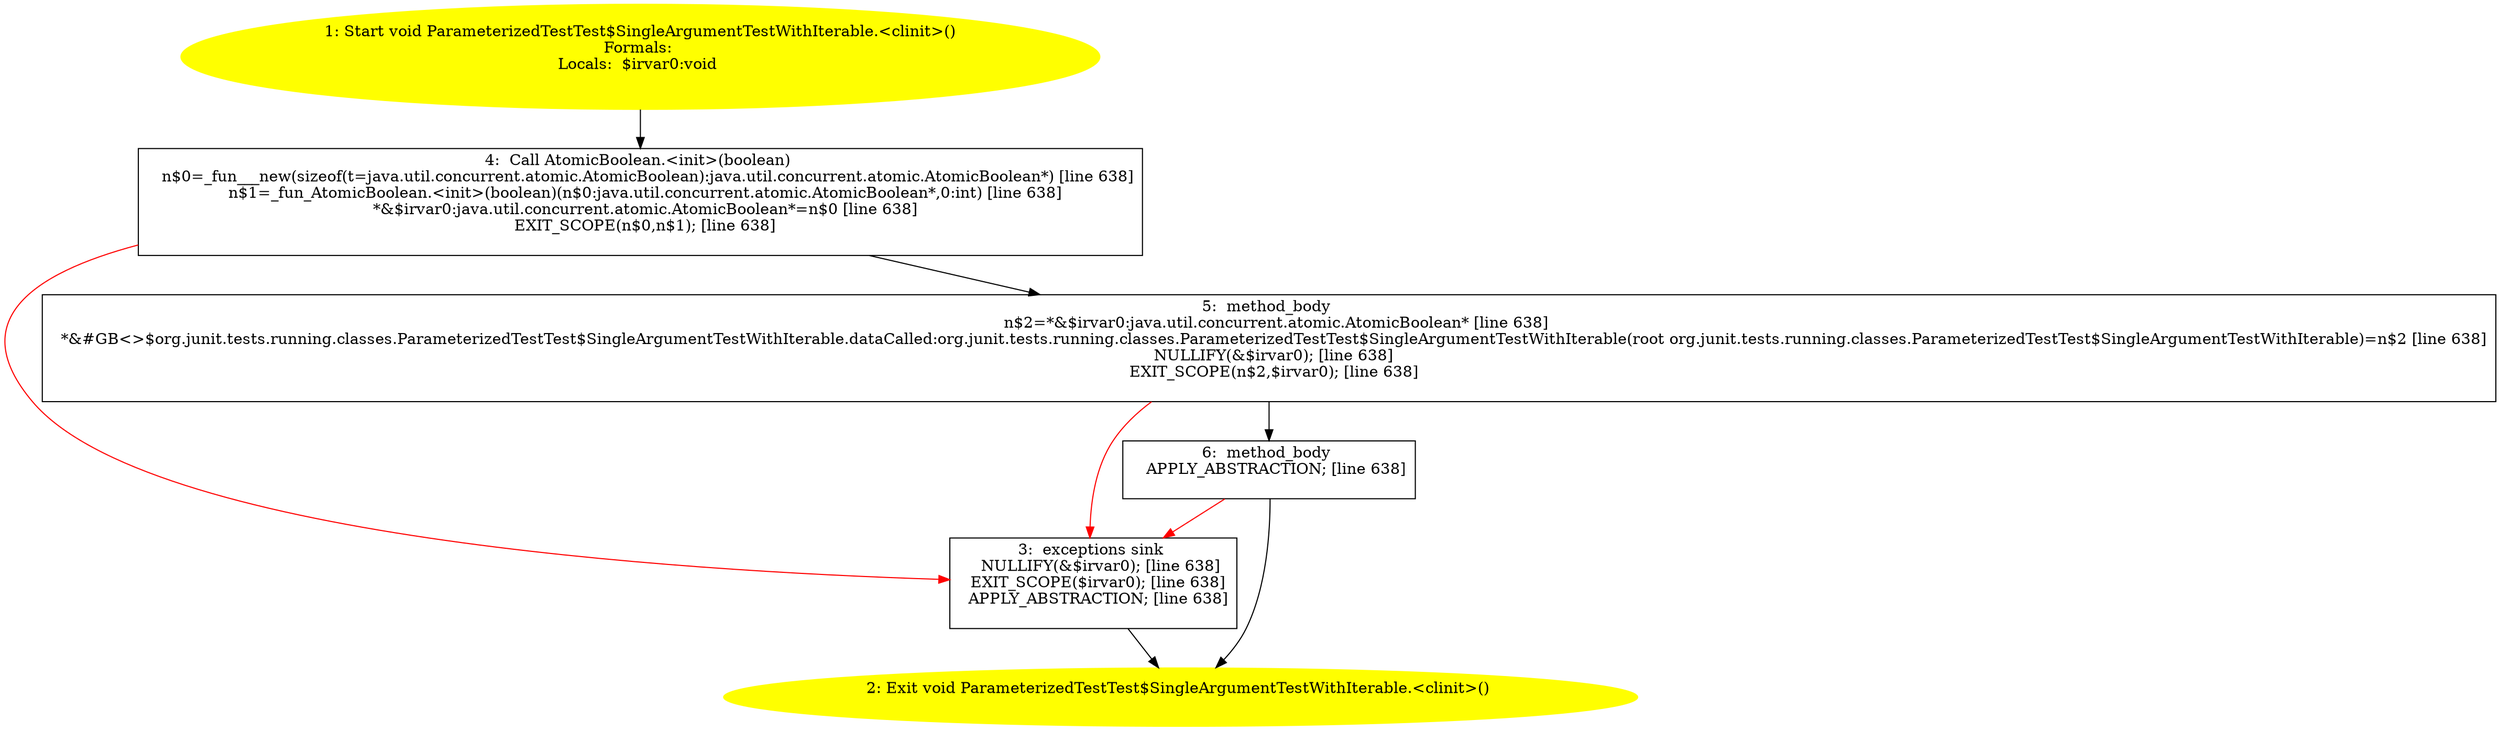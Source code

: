 /* @generated */
digraph cfg {
"org.junit.tests.running.classes.ParameterizedTestTest$SingleArgumentTestWithIterable.<clinit>():void.afc8367a2f1665e7fea6ea162b8c5703_1" [label="1: Start void ParameterizedTestTest$SingleArgumentTestWithIterable.<clinit>()\nFormals: \nLocals:  $irvar0:void \n  " color=yellow style=filled]
	

	 "org.junit.tests.running.classes.ParameterizedTestTest$SingleArgumentTestWithIterable.<clinit>():void.afc8367a2f1665e7fea6ea162b8c5703_1" -> "org.junit.tests.running.classes.ParameterizedTestTest$SingleArgumentTestWithIterable.<clinit>():void.afc8367a2f1665e7fea6ea162b8c5703_4" ;
"org.junit.tests.running.classes.ParameterizedTestTest$SingleArgumentTestWithIterable.<clinit>():void.afc8367a2f1665e7fea6ea162b8c5703_2" [label="2: Exit void ParameterizedTestTest$SingleArgumentTestWithIterable.<clinit>() \n  " color=yellow style=filled]
	

"org.junit.tests.running.classes.ParameterizedTestTest$SingleArgumentTestWithIterable.<clinit>():void.afc8367a2f1665e7fea6ea162b8c5703_3" [label="3:  exceptions sink \n   NULLIFY(&$irvar0); [line 638]\n  EXIT_SCOPE($irvar0); [line 638]\n  APPLY_ABSTRACTION; [line 638]\n " shape="box"]
	

	 "org.junit.tests.running.classes.ParameterizedTestTest$SingleArgumentTestWithIterable.<clinit>():void.afc8367a2f1665e7fea6ea162b8c5703_3" -> "org.junit.tests.running.classes.ParameterizedTestTest$SingleArgumentTestWithIterable.<clinit>():void.afc8367a2f1665e7fea6ea162b8c5703_2" ;
"org.junit.tests.running.classes.ParameterizedTestTest$SingleArgumentTestWithIterable.<clinit>():void.afc8367a2f1665e7fea6ea162b8c5703_4" [label="4:  Call AtomicBoolean.<init>(boolean) \n   n$0=_fun___new(sizeof(t=java.util.concurrent.atomic.AtomicBoolean):java.util.concurrent.atomic.AtomicBoolean*) [line 638]\n  n$1=_fun_AtomicBoolean.<init>(boolean)(n$0:java.util.concurrent.atomic.AtomicBoolean*,0:int) [line 638]\n  *&$irvar0:java.util.concurrent.atomic.AtomicBoolean*=n$0 [line 638]\n  EXIT_SCOPE(n$0,n$1); [line 638]\n " shape="box"]
	

	 "org.junit.tests.running.classes.ParameterizedTestTest$SingleArgumentTestWithIterable.<clinit>():void.afc8367a2f1665e7fea6ea162b8c5703_4" -> "org.junit.tests.running.classes.ParameterizedTestTest$SingleArgumentTestWithIterable.<clinit>():void.afc8367a2f1665e7fea6ea162b8c5703_5" ;
	 "org.junit.tests.running.classes.ParameterizedTestTest$SingleArgumentTestWithIterable.<clinit>():void.afc8367a2f1665e7fea6ea162b8c5703_4" -> "org.junit.tests.running.classes.ParameterizedTestTest$SingleArgumentTestWithIterable.<clinit>():void.afc8367a2f1665e7fea6ea162b8c5703_3" [color="red" ];
"org.junit.tests.running.classes.ParameterizedTestTest$SingleArgumentTestWithIterable.<clinit>():void.afc8367a2f1665e7fea6ea162b8c5703_5" [label="5:  method_body \n   n$2=*&$irvar0:java.util.concurrent.atomic.AtomicBoolean* [line 638]\n  *&#GB<>$org.junit.tests.running.classes.ParameterizedTestTest$SingleArgumentTestWithIterable.dataCalled:org.junit.tests.running.classes.ParameterizedTestTest$SingleArgumentTestWithIterable(root org.junit.tests.running.classes.ParameterizedTestTest$SingleArgumentTestWithIterable)=n$2 [line 638]\n  NULLIFY(&$irvar0); [line 638]\n  EXIT_SCOPE(n$2,$irvar0); [line 638]\n " shape="box"]
	

	 "org.junit.tests.running.classes.ParameterizedTestTest$SingleArgumentTestWithIterable.<clinit>():void.afc8367a2f1665e7fea6ea162b8c5703_5" -> "org.junit.tests.running.classes.ParameterizedTestTest$SingleArgumentTestWithIterable.<clinit>():void.afc8367a2f1665e7fea6ea162b8c5703_6" ;
	 "org.junit.tests.running.classes.ParameterizedTestTest$SingleArgumentTestWithIterable.<clinit>():void.afc8367a2f1665e7fea6ea162b8c5703_5" -> "org.junit.tests.running.classes.ParameterizedTestTest$SingleArgumentTestWithIterable.<clinit>():void.afc8367a2f1665e7fea6ea162b8c5703_3" [color="red" ];
"org.junit.tests.running.classes.ParameterizedTestTest$SingleArgumentTestWithIterable.<clinit>():void.afc8367a2f1665e7fea6ea162b8c5703_6" [label="6:  method_body \n   APPLY_ABSTRACTION; [line 638]\n " shape="box"]
	

	 "org.junit.tests.running.classes.ParameterizedTestTest$SingleArgumentTestWithIterable.<clinit>():void.afc8367a2f1665e7fea6ea162b8c5703_6" -> "org.junit.tests.running.classes.ParameterizedTestTest$SingleArgumentTestWithIterable.<clinit>():void.afc8367a2f1665e7fea6ea162b8c5703_2" ;
	 "org.junit.tests.running.classes.ParameterizedTestTest$SingleArgumentTestWithIterable.<clinit>():void.afc8367a2f1665e7fea6ea162b8c5703_6" -> "org.junit.tests.running.classes.ParameterizedTestTest$SingleArgumentTestWithIterable.<clinit>():void.afc8367a2f1665e7fea6ea162b8c5703_3" [color="red" ];
}
